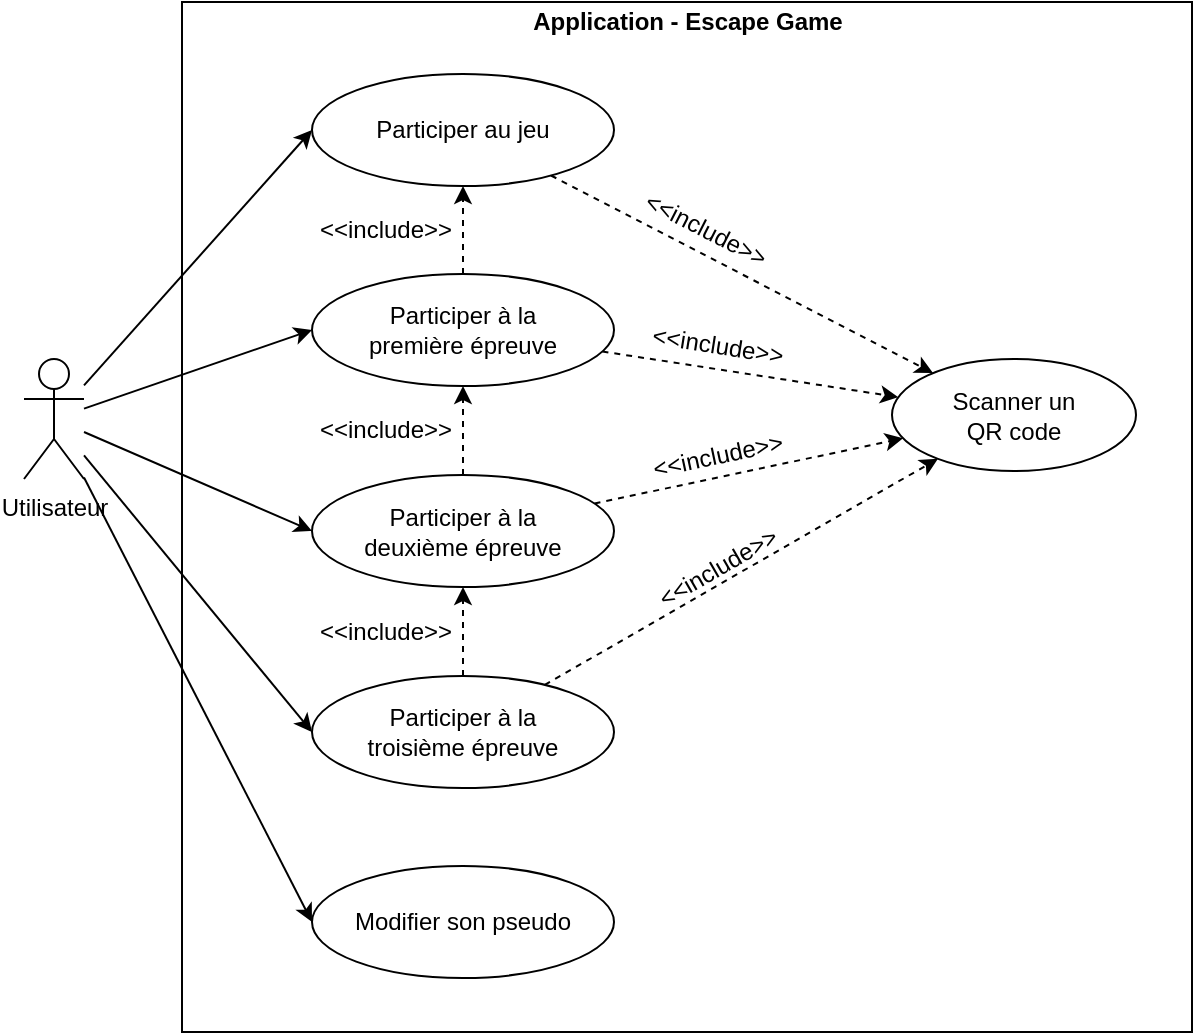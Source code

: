 <mxfile>
    <diagram id="sXq7U-ShhxAELilDgQqR" name="Page-1">
        <mxGraphModel dx="973" dy="563" grid="0" gridSize="10" guides="1" tooltips="1" connect="1" arrows="1" fold="1" page="1" pageScale="1" pageWidth="100000" pageHeight="1600" math="0" shadow="0">
            <root>
                <mxCell id="0"/>
                <mxCell id="1" parent="0"/>
                <mxCell id="vOo88AmdCwlcXr-nvPAo-3" value="" style="rounded=0;whiteSpace=wrap;html=1;" parent="1" vertex="1">
                    <mxGeometry x="805" y="193" width="505" height="515" as="geometry"/>
                </mxCell>
                <mxCell id="vOo88AmdCwlcXr-nvPAo-11" style="rounded=0;orthogonalLoop=1;jettySize=auto;html=1;entryX=0;entryY=0.5;entryDx=0;entryDy=0;" parent="1" source="vOo88AmdCwlcXr-nvPAo-2" target="vOo88AmdCwlcXr-nvPAo-8" edge="1">
                    <mxGeometry relative="1" as="geometry"/>
                </mxCell>
                <mxCell id="vOo88AmdCwlcXr-nvPAo-12" style="edgeStyle=none;rounded=0;orthogonalLoop=1;jettySize=auto;html=1;entryX=0;entryY=0.5;entryDx=0;entryDy=0;" parent="1" source="vOo88AmdCwlcXr-nvPAo-2" target="vOo88AmdCwlcXr-nvPAo-7" edge="1">
                    <mxGeometry relative="1" as="geometry"/>
                </mxCell>
                <mxCell id="vOo88AmdCwlcXr-nvPAo-13" style="edgeStyle=none;rounded=0;orthogonalLoop=1;jettySize=auto;html=1;entryX=0;entryY=0.5;entryDx=0;entryDy=0;" parent="1" source="vOo88AmdCwlcXr-nvPAo-2" target="vOo88AmdCwlcXr-nvPAo-9" edge="1">
                    <mxGeometry relative="1" as="geometry"/>
                </mxCell>
                <mxCell id="vOo88AmdCwlcXr-nvPAo-14" style="edgeStyle=none;rounded=0;orthogonalLoop=1;jettySize=auto;html=1;entryX=0;entryY=0.5;entryDx=0;entryDy=0;" parent="1" source="vOo88AmdCwlcXr-nvPAo-2" target="vOo88AmdCwlcXr-nvPAo-10" edge="1">
                    <mxGeometry relative="1" as="geometry"/>
                </mxCell>
                <mxCell id="ohi4uFz6ewDKqEL7vQtd-2" style="rounded=0;orthogonalLoop=1;jettySize=auto;html=1;entryX=0;entryY=0.5;entryDx=0;entryDy=0;" parent="1" source="vOo88AmdCwlcXr-nvPAo-2" target="ohi4uFz6ewDKqEL7vQtd-3" edge="1">
                    <mxGeometry relative="1" as="geometry">
                        <mxPoint x="870" y="649" as="targetPoint"/>
                    </mxGeometry>
                </mxCell>
                <mxCell id="vOo88AmdCwlcXr-nvPAo-2" value="Utilisateur" style="shape=umlActor;verticalLabelPosition=bottom;verticalAlign=top;html=1;" parent="1" vertex="1">
                    <mxGeometry x="726" y="371.5" width="30" height="60" as="geometry"/>
                </mxCell>
                <mxCell id="vOo88AmdCwlcXr-nvPAo-6" value="Scanner un&lt;br&gt;QR code" style="ellipse;whiteSpace=wrap;html=1;" parent="1" vertex="1">
                    <mxGeometry x="1160" y="371.5" width="122" height="56" as="geometry"/>
                </mxCell>
                <mxCell id="vOo88AmdCwlcXr-nvPAo-16" style="edgeStyle=none;rounded=0;orthogonalLoop=1;jettySize=auto;html=1;dashed=1;" parent="1" source="vOo88AmdCwlcXr-nvPAo-7" target="vOo88AmdCwlcXr-nvPAo-6" edge="1">
                    <mxGeometry relative="1" as="geometry"/>
                </mxCell>
                <mxCell id="vOo88AmdCwlcXr-nvPAo-20" style="edgeStyle=none;rounded=0;orthogonalLoop=1;jettySize=auto;html=1;dashed=1;" parent="1" source="vOo88AmdCwlcXr-nvPAo-7" target="vOo88AmdCwlcXr-nvPAo-8" edge="1">
                    <mxGeometry relative="1" as="geometry"/>
                </mxCell>
                <mxCell id="vOo88AmdCwlcXr-nvPAo-7" value="Participer à la&lt;br&gt;première épreuve" style="ellipse;whiteSpace=wrap;html=1;" parent="1" vertex="1">
                    <mxGeometry x="870" y="329" width="151" height="56" as="geometry"/>
                </mxCell>
                <mxCell id="vOo88AmdCwlcXr-nvPAo-15" style="edgeStyle=none;rounded=0;orthogonalLoop=1;jettySize=auto;html=1;dashed=1;" parent="1" source="vOo88AmdCwlcXr-nvPAo-8" target="vOo88AmdCwlcXr-nvPAo-6" edge="1">
                    <mxGeometry relative="1" as="geometry"/>
                </mxCell>
                <mxCell id="vOo88AmdCwlcXr-nvPAo-8" value="Participer au jeu" style="ellipse;whiteSpace=wrap;html=1;" parent="1" vertex="1">
                    <mxGeometry x="870" y="229" width="151" height="56" as="geometry"/>
                </mxCell>
                <mxCell id="vOo88AmdCwlcXr-nvPAo-17" style="edgeStyle=none;rounded=0;orthogonalLoop=1;jettySize=auto;html=1;dashed=1;" parent="1" source="vOo88AmdCwlcXr-nvPAo-9" target="vOo88AmdCwlcXr-nvPAo-6" edge="1">
                    <mxGeometry relative="1" as="geometry"/>
                </mxCell>
                <mxCell id="vOo88AmdCwlcXr-nvPAo-21" style="edgeStyle=none;rounded=0;orthogonalLoop=1;jettySize=auto;html=1;dashed=1;" parent="1" source="vOo88AmdCwlcXr-nvPAo-9" target="vOo88AmdCwlcXr-nvPAo-7" edge="1">
                    <mxGeometry relative="1" as="geometry"/>
                </mxCell>
                <mxCell id="vOo88AmdCwlcXr-nvPAo-9" value="Participer à la&lt;br&gt;deuxième épreuve" style="ellipse;whiteSpace=wrap;html=1;" parent="1" vertex="1">
                    <mxGeometry x="870" y="429.5" width="151" height="56" as="geometry"/>
                </mxCell>
                <mxCell id="vOo88AmdCwlcXr-nvPAo-18" style="edgeStyle=none;rounded=0;orthogonalLoop=1;jettySize=auto;html=1;dashed=1;" parent="1" source="vOo88AmdCwlcXr-nvPAo-10" target="vOo88AmdCwlcXr-nvPAo-6" edge="1">
                    <mxGeometry relative="1" as="geometry"/>
                </mxCell>
                <mxCell id="vOo88AmdCwlcXr-nvPAo-22" style="edgeStyle=none;rounded=0;orthogonalLoop=1;jettySize=auto;html=1;dashed=1;" parent="1" source="vOo88AmdCwlcXr-nvPAo-10" target="vOo88AmdCwlcXr-nvPAo-9" edge="1">
                    <mxGeometry relative="1" as="geometry"/>
                </mxCell>
                <mxCell id="vOo88AmdCwlcXr-nvPAo-10" value="Participer à la&lt;br&gt;troisième épreuve" style="ellipse;whiteSpace=wrap;html=1;" parent="1" vertex="1">
                    <mxGeometry x="870" y="530" width="151" height="56" as="geometry"/>
                </mxCell>
                <mxCell id="vOo88AmdCwlcXr-nvPAo-24" value="&amp;lt;&amp;lt;include&amp;gt;&amp;gt;" style="text;html=1;strokeColor=none;fillColor=none;align=center;verticalAlign=middle;whiteSpace=wrap;rounded=0;rotation=330;" parent="1" vertex="1">
                    <mxGeometry x="1036" y="465.5" width="74" height="20" as="geometry"/>
                </mxCell>
                <mxCell id="vOo88AmdCwlcXr-nvPAo-25" value="&amp;lt;&amp;lt;include&amp;gt;&amp;gt;" style="text;html=1;strokeColor=none;fillColor=none;align=center;verticalAlign=middle;whiteSpace=wrap;rounded=0;rotation=348;" parent="1" vertex="1">
                    <mxGeometry x="1036" y="409.5" width="74" height="20" as="geometry"/>
                </mxCell>
                <mxCell id="vOo88AmdCwlcXr-nvPAo-26" value="&amp;lt;&amp;lt;include&amp;gt;&amp;gt;" style="text;html=1;strokeColor=none;fillColor=none;align=center;verticalAlign=middle;whiteSpace=wrap;rounded=0;rotation=9;" parent="1" vertex="1">
                    <mxGeometry x="1036" y="355" width="74" height="20" as="geometry"/>
                </mxCell>
                <mxCell id="vOo88AmdCwlcXr-nvPAo-27" value="&amp;lt;&amp;lt;include&amp;gt;&amp;gt;" style="text;html=1;strokeColor=none;fillColor=none;align=center;verticalAlign=middle;whiteSpace=wrap;rounded=0;" parent="1" vertex="1">
                    <mxGeometry x="870" y="498" width="74" height="20" as="geometry"/>
                </mxCell>
                <mxCell id="vOo88AmdCwlcXr-nvPAo-28" value="&amp;lt;&amp;lt;include&amp;gt;&amp;gt;" style="text;html=1;strokeColor=none;fillColor=none;align=center;verticalAlign=middle;whiteSpace=wrap;rounded=0;" parent="1" vertex="1">
                    <mxGeometry x="870" y="397" width="74" height="20" as="geometry"/>
                </mxCell>
                <mxCell id="vOo88AmdCwlcXr-nvPAo-29" value="&amp;lt;&amp;lt;include&amp;gt;&amp;gt;" style="text;html=1;strokeColor=none;fillColor=none;align=center;verticalAlign=middle;whiteSpace=wrap;rounded=0;" parent="1" vertex="1">
                    <mxGeometry x="870" y="297" width="74" height="20" as="geometry"/>
                </mxCell>
                <mxCell id="vOo88AmdCwlcXr-nvPAo-30" value="&amp;lt;&amp;lt;include&amp;gt;&amp;gt;" style="text;html=1;strokeColor=none;fillColor=none;align=center;verticalAlign=middle;whiteSpace=wrap;rounded=0;rotation=27;" parent="1" vertex="1">
                    <mxGeometry x="1030" y="297" width="74" height="20" as="geometry"/>
                </mxCell>
                <mxCell id="H6d53WrwMq3cd8FLjClL-1" value="Application - Escape Game" style="text;html=1;strokeColor=none;fillColor=none;align=center;verticalAlign=middle;whiteSpace=wrap;rounded=0;fontStyle=1" parent="1" vertex="1">
                    <mxGeometry x="976.75" y="193" width="161.5" height="20" as="geometry"/>
                </mxCell>
                <mxCell id="ohi4uFz6ewDKqEL7vQtd-3" value="Modifier son pseudo" style="ellipse;whiteSpace=wrap;html=1;" parent="1" vertex="1">
                    <mxGeometry x="870" y="625" width="151" height="56" as="geometry"/>
                </mxCell>
            </root>
        </mxGraphModel>
    </diagram>
</mxfile>